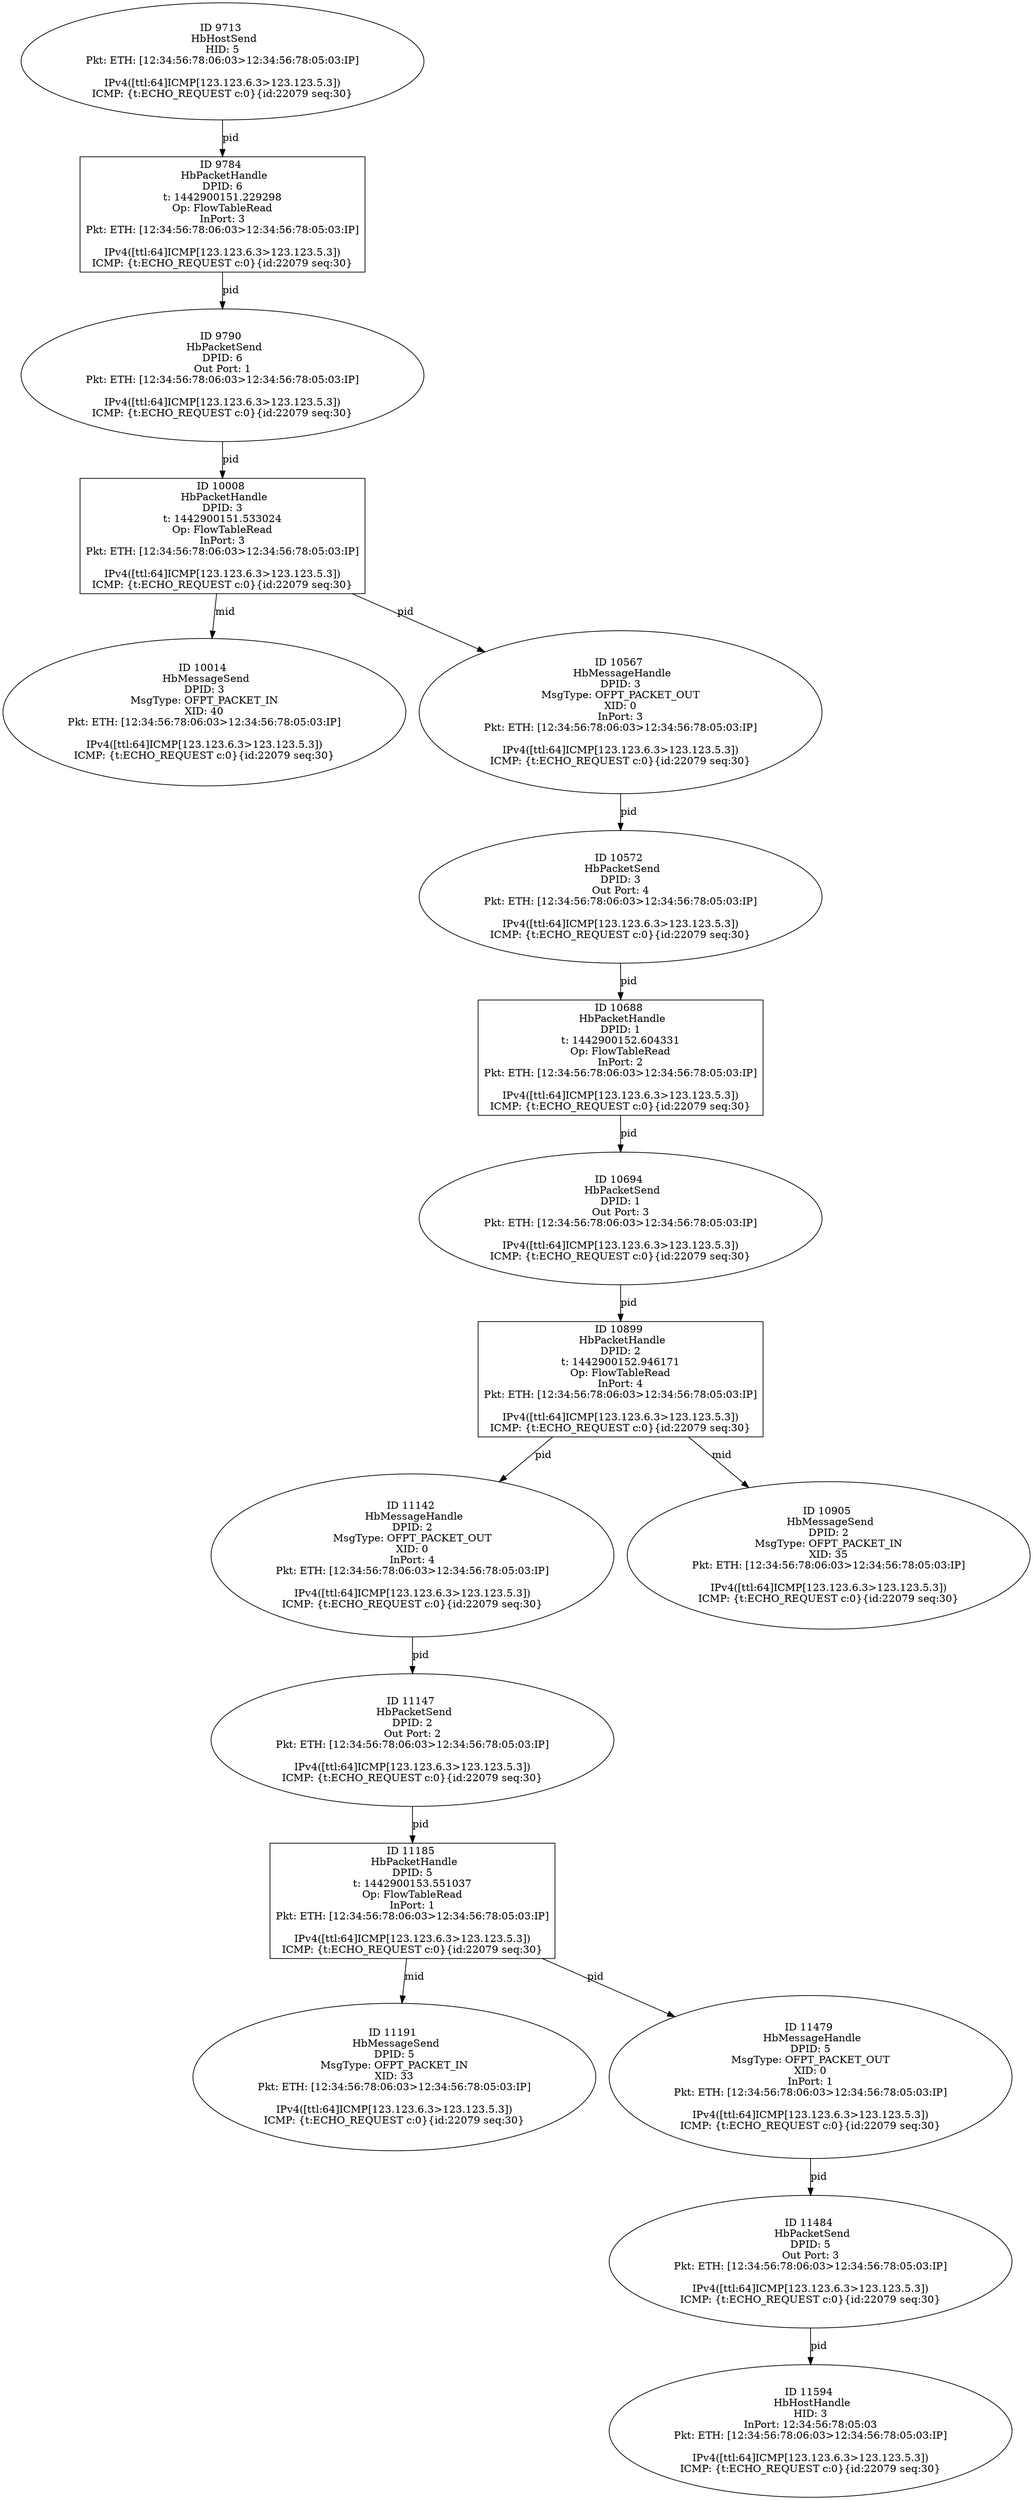 strict digraph G {
10688 [shape=box, event=<hb_events.HbPacketHandle object at 0x10a0a3790>, label="ID 10688 
 HbPacketHandle
DPID: 1
t: 1442900152.604331
Op: FlowTableRead
InPort: 2
Pkt: ETH: [12:34:56:78:06:03>12:34:56:78:05:03:IP]

IPv4([ttl:64]ICMP[123.123.6.3>123.123.5.3])
ICMP: {t:ECHO_REQUEST c:0}{id:22079 seq:30}"];
10014 [shape=oval, event=<hb_events.HbMessageSend object at 0x109e63190>, label="ID 10014 
 HbMessageSend
DPID: 3
MsgType: OFPT_PACKET_IN
XID: 40
Pkt: ETH: [12:34:56:78:06:03>12:34:56:78:05:03:IP]

IPv4([ttl:64]ICMP[123.123.6.3>123.123.5.3])
ICMP: {t:ECHO_REQUEST c:0}{id:22079 seq:30}"];
11142 [shape=oval, event=<hb_events.HbMessageHandle object at 0x10a299990>, label="ID 11142 
 HbMessageHandle
DPID: 2
MsgType: OFPT_PACKET_OUT
XID: 0
InPort: 4
Pkt: ETH: [12:34:56:78:06:03>12:34:56:78:05:03:IP]

IPv4([ttl:64]ICMP[123.123.6.3>123.123.5.3])
ICMP: {t:ECHO_REQUEST c:0}{id:22079 seq:30}"];
10694 [shape=oval, event=<hb_events.HbPacketSend object at 0x10a0b6350>, label="ID 10694 
 HbPacketSend
DPID: 1
Out Port: 3
Pkt: ETH: [12:34:56:78:06:03>12:34:56:78:05:03:IP]

IPv4([ttl:64]ICMP[123.123.6.3>123.123.5.3])
ICMP: {t:ECHO_REQUEST c:0}{id:22079 seq:30}"];
10567 [shape=oval, event=<hb_events.HbMessageHandle object at 0x10a049610>, label="ID 10567 
 HbMessageHandle
DPID: 3
MsgType: OFPT_PACKET_OUT
XID: 0
InPort: 3
Pkt: ETH: [12:34:56:78:06:03>12:34:56:78:05:03:IP]

IPv4([ttl:64]ICMP[123.123.6.3>123.123.5.3])
ICMP: {t:ECHO_REQUEST c:0}{id:22079 seq:30}"];
11594 [shape=oval, event=<hb_events.HbHostHandle object at 0x10a4bf290>, label="ID 11594 
 HbHostHandle
HID: 3
InPort: 12:34:56:78:05:03
Pkt: ETH: [12:34:56:78:06:03>12:34:56:78:05:03:IP]

IPv4([ttl:64]ICMP[123.123.6.3>123.123.5.3])
ICMP: {t:ECHO_REQUEST c:0}{id:22079 seq:30}"];
11147 [shape=oval, event=<hb_events.HbPacketSend object at 0x10a299ed0>, label="ID 11147 
 HbPacketSend
DPID: 2
Out Port: 2
Pkt: ETH: [12:34:56:78:06:03>12:34:56:78:05:03:IP]

IPv4([ttl:64]ICMP[123.123.6.3>123.123.5.3])
ICMP: {t:ECHO_REQUEST c:0}{id:22079 seq:30}"];
10572 [shape=oval, event=<hb_events.HbPacketSend object at 0x10a049c10>, label="ID 10572 
 HbPacketSend
DPID: 3
Out Port: 4
Pkt: ETH: [12:34:56:78:06:03>12:34:56:78:05:03:IP]

IPv4([ttl:64]ICMP[123.123.6.3>123.123.5.3])
ICMP: {t:ECHO_REQUEST c:0}{id:22079 seq:30}"];
9784 [shape=box, event=<hb_events.HbPacketHandle object at 0x109d8fe10>, label="ID 9784 
 HbPacketHandle
DPID: 6
t: 1442900151.229298
Op: FlowTableRead
InPort: 3
Pkt: ETH: [12:34:56:78:06:03>12:34:56:78:05:03:IP]

IPv4([ttl:64]ICMP[123.123.6.3>123.123.5.3])
ICMP: {t:ECHO_REQUEST c:0}{id:22079 seq:30}"];
11185 [shape=box, event=<hb_events.HbPacketHandle object at 0x10a2c7790>, label="ID 11185 
 HbPacketHandle
DPID: 5
t: 1442900153.551037
Op: FlowTableRead
InPort: 1
Pkt: ETH: [12:34:56:78:06:03>12:34:56:78:05:03:IP]

IPv4([ttl:64]ICMP[123.123.6.3>123.123.5.3])
ICMP: {t:ECHO_REQUEST c:0}{id:22079 seq:30}"];
9713 [shape=oval, event=<hb_events.HbHostSend object at 0x109d5cfd0>, label="ID 9713 
 HbHostSend
HID: 5
Pkt: ETH: [12:34:56:78:06:03>12:34:56:78:05:03:IP]

IPv4([ttl:64]ICMP[123.123.6.3>123.123.5.3])
ICMP: {t:ECHO_REQUEST c:0}{id:22079 seq:30}"];
10899 [shape=box, event=<hb_events.HbPacketHandle object at 0x10a172550>, label="ID 10899 
 HbPacketHandle
DPID: 2
t: 1442900152.946171
Op: FlowTableRead
InPort: 4
Pkt: ETH: [12:34:56:78:06:03>12:34:56:78:05:03:IP]

IPv4([ttl:64]ICMP[123.123.6.3>123.123.5.3])
ICMP: {t:ECHO_REQUEST c:0}{id:22079 seq:30}"];
11191 [shape=oval, event=<hb_events.HbMessageSend object at 0x10a2c7e90>, label="ID 11191 
 HbMessageSend
DPID: 5
MsgType: OFPT_PACKET_IN
XID: 33
Pkt: ETH: [12:34:56:78:06:03>12:34:56:78:05:03:IP]

IPv4([ttl:64]ICMP[123.123.6.3>123.123.5.3])
ICMP: {t:ECHO_REQUEST c:0}{id:22079 seq:30}"];
11479 [shape=oval, event=<hb_events.HbMessageHandle object at 0x10a41e090>, label="ID 11479 
 HbMessageHandle
DPID: 5
MsgType: OFPT_PACKET_OUT
XID: 0
InPort: 1
Pkt: ETH: [12:34:56:78:06:03>12:34:56:78:05:03:IP]

IPv4([ttl:64]ICMP[123.123.6.3>123.123.5.3])
ICMP: {t:ECHO_REQUEST c:0}{id:22079 seq:30}"];
10008 [shape=box, event=<hb_events.HbPacketHandle object at 0x109e43b50>, label="ID 10008 
 HbPacketHandle
DPID: 3
t: 1442900151.533024
Op: FlowTableRead
InPort: 3
Pkt: ETH: [12:34:56:78:06:03>12:34:56:78:05:03:IP]

IPv4([ttl:64]ICMP[123.123.6.3>123.123.5.3])
ICMP: {t:ECHO_REQUEST c:0}{id:22079 seq:30}"];
10905 [shape=oval, event=<hb_events.HbMessageSend object at 0x10a17fb10>, label="ID 10905 
 HbMessageSend
DPID: 2
MsgType: OFPT_PACKET_IN
XID: 35
Pkt: ETH: [12:34:56:78:06:03>12:34:56:78:05:03:IP]

IPv4([ttl:64]ICMP[123.123.6.3>123.123.5.3])
ICMP: {t:ECHO_REQUEST c:0}{id:22079 seq:30}"];
11484 [shape=oval, event=<hb_events.HbPacketSend object at 0x10a44a790>, label="ID 11484 
 HbPacketSend
DPID: 5
Out Port: 3
Pkt: ETH: [12:34:56:78:06:03>12:34:56:78:05:03:IP]

IPv4([ttl:64]ICMP[123.123.6.3>123.123.5.3])
ICMP: {t:ECHO_REQUEST c:0}{id:22079 seq:30}"];
9790 [shape=oval, event=<hb_events.HbPacketSend object at 0x109d96d50>, label="ID 9790 
 HbPacketSend
DPID: 6
Out Port: 1
Pkt: ETH: [12:34:56:78:06:03>12:34:56:78:05:03:IP]

IPv4([ttl:64]ICMP[123.123.6.3>123.123.5.3])
ICMP: {t:ECHO_REQUEST c:0}{id:22079 seq:30}"];
10688 -> 10694  [rel=pid, label=pid];
11479 -> 11484  [rel=pid, label=pid];
11142 -> 11147  [rel=pid, label=pid];
10694 -> 10899  [rel=pid, label=pid];
10567 -> 10572  [rel=pid, label=pid];
11147 -> 11185  [rel=pid, label=pid];
10572 -> 10688  [rel=pid, label=pid];
10008 -> 10014  [rel=mid, label=mid];
10008 -> 10567  [rel=pid, label=pid];
11185 -> 11191  [rel=mid, label=mid];
11185 -> 11479  [rel=pid, label=pid];
9713 -> 9784  [rel=pid, label=pid];
10899 -> 10905  [rel=mid, label=mid];
10899 -> 11142  [rel=pid, label=pid];
9790 -> 10008  [rel=pid, label=pid];
9784 -> 9790  [rel=pid, label=pid];
11484 -> 11594  [rel=pid, label=pid];
}
